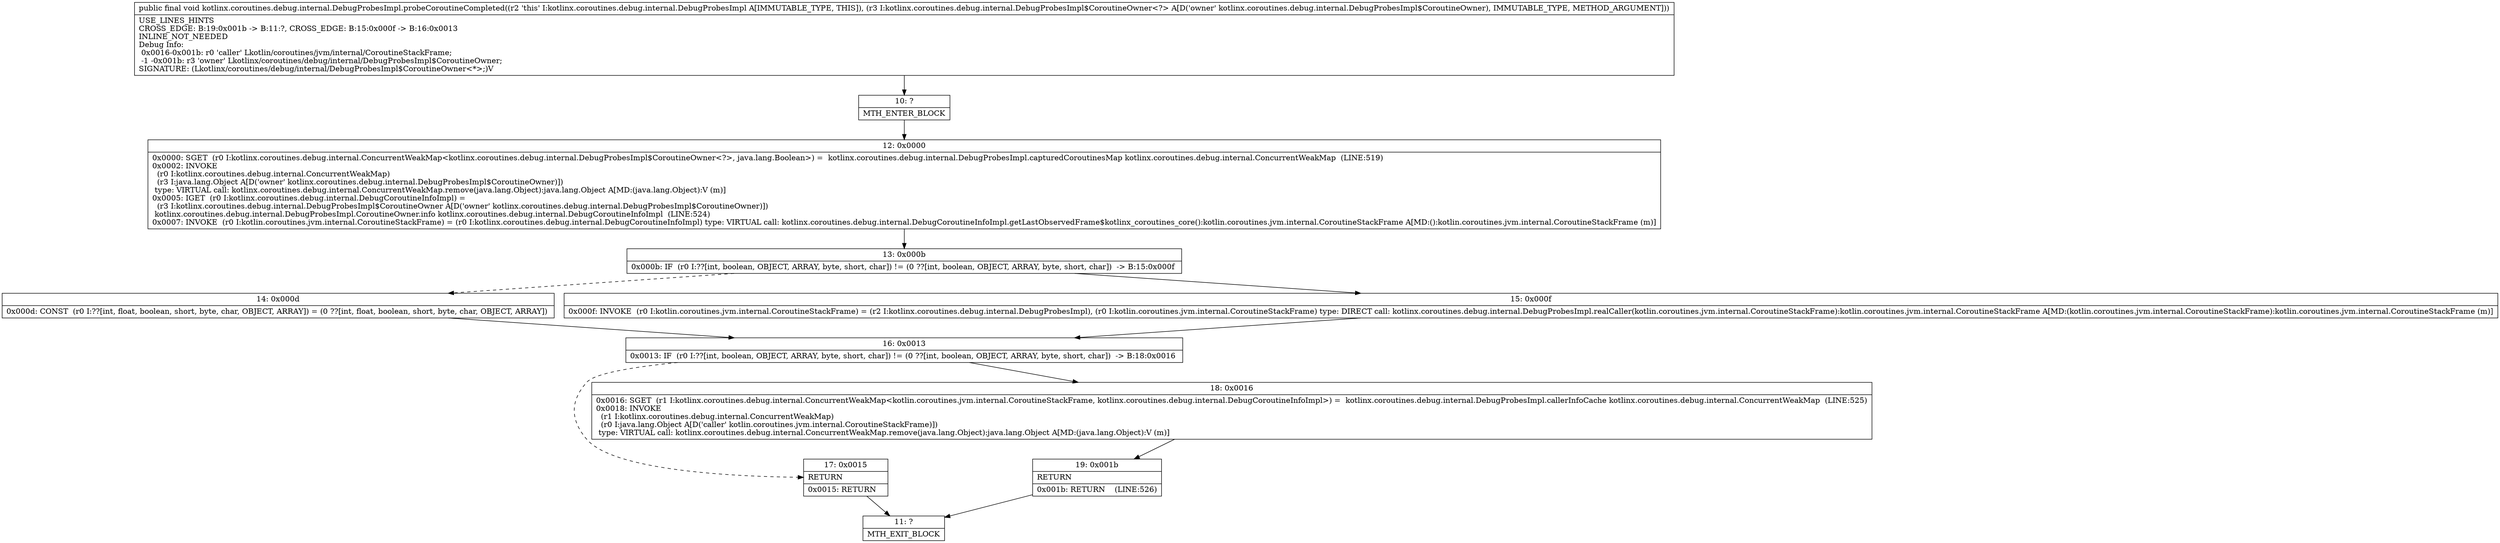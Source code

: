digraph "CFG forkotlinx.coroutines.debug.internal.DebugProbesImpl.probeCoroutineCompleted(Lkotlinx\/coroutines\/debug\/internal\/DebugProbesImpl$CoroutineOwner;)V" {
Node_10 [shape=record,label="{10\:\ ?|MTH_ENTER_BLOCK\l}"];
Node_12 [shape=record,label="{12\:\ 0x0000|0x0000: SGET  (r0 I:kotlinx.coroutines.debug.internal.ConcurrentWeakMap\<kotlinx.coroutines.debug.internal.DebugProbesImpl$CoroutineOwner\<?\>, java.lang.Boolean\>) =  kotlinx.coroutines.debug.internal.DebugProbesImpl.capturedCoroutinesMap kotlinx.coroutines.debug.internal.ConcurrentWeakMap  (LINE:519)\l0x0002: INVOKE  \l  (r0 I:kotlinx.coroutines.debug.internal.ConcurrentWeakMap)\l  (r3 I:java.lang.Object A[D('owner' kotlinx.coroutines.debug.internal.DebugProbesImpl$CoroutineOwner)])\l type: VIRTUAL call: kotlinx.coroutines.debug.internal.ConcurrentWeakMap.remove(java.lang.Object):java.lang.Object A[MD:(java.lang.Object):V (m)]\l0x0005: IGET  (r0 I:kotlinx.coroutines.debug.internal.DebugCoroutineInfoImpl) = \l  (r3 I:kotlinx.coroutines.debug.internal.DebugProbesImpl$CoroutineOwner A[D('owner' kotlinx.coroutines.debug.internal.DebugProbesImpl$CoroutineOwner)])\l kotlinx.coroutines.debug.internal.DebugProbesImpl.CoroutineOwner.info kotlinx.coroutines.debug.internal.DebugCoroutineInfoImpl  (LINE:524)\l0x0007: INVOKE  (r0 I:kotlin.coroutines.jvm.internal.CoroutineStackFrame) = (r0 I:kotlinx.coroutines.debug.internal.DebugCoroutineInfoImpl) type: VIRTUAL call: kotlinx.coroutines.debug.internal.DebugCoroutineInfoImpl.getLastObservedFrame$kotlinx_coroutines_core():kotlin.coroutines.jvm.internal.CoroutineStackFrame A[MD:():kotlin.coroutines.jvm.internal.CoroutineStackFrame (m)]\l}"];
Node_13 [shape=record,label="{13\:\ 0x000b|0x000b: IF  (r0 I:??[int, boolean, OBJECT, ARRAY, byte, short, char]) != (0 ??[int, boolean, OBJECT, ARRAY, byte, short, char])  \-\> B:15:0x000f \l}"];
Node_14 [shape=record,label="{14\:\ 0x000d|0x000d: CONST  (r0 I:??[int, float, boolean, short, byte, char, OBJECT, ARRAY]) = (0 ??[int, float, boolean, short, byte, char, OBJECT, ARRAY]) \l}"];
Node_16 [shape=record,label="{16\:\ 0x0013|0x0013: IF  (r0 I:??[int, boolean, OBJECT, ARRAY, byte, short, char]) != (0 ??[int, boolean, OBJECT, ARRAY, byte, short, char])  \-\> B:18:0x0016 \l}"];
Node_17 [shape=record,label="{17\:\ 0x0015|RETURN\l|0x0015: RETURN   \l}"];
Node_11 [shape=record,label="{11\:\ ?|MTH_EXIT_BLOCK\l}"];
Node_18 [shape=record,label="{18\:\ 0x0016|0x0016: SGET  (r1 I:kotlinx.coroutines.debug.internal.ConcurrentWeakMap\<kotlin.coroutines.jvm.internal.CoroutineStackFrame, kotlinx.coroutines.debug.internal.DebugCoroutineInfoImpl\>) =  kotlinx.coroutines.debug.internal.DebugProbesImpl.callerInfoCache kotlinx.coroutines.debug.internal.ConcurrentWeakMap  (LINE:525)\l0x0018: INVOKE  \l  (r1 I:kotlinx.coroutines.debug.internal.ConcurrentWeakMap)\l  (r0 I:java.lang.Object A[D('caller' kotlin.coroutines.jvm.internal.CoroutineStackFrame)])\l type: VIRTUAL call: kotlinx.coroutines.debug.internal.ConcurrentWeakMap.remove(java.lang.Object):java.lang.Object A[MD:(java.lang.Object):V (m)]\l}"];
Node_19 [shape=record,label="{19\:\ 0x001b|RETURN\l|0x001b: RETURN    (LINE:526)\l}"];
Node_15 [shape=record,label="{15\:\ 0x000f|0x000f: INVOKE  (r0 I:kotlin.coroutines.jvm.internal.CoroutineStackFrame) = (r2 I:kotlinx.coroutines.debug.internal.DebugProbesImpl), (r0 I:kotlin.coroutines.jvm.internal.CoroutineStackFrame) type: DIRECT call: kotlinx.coroutines.debug.internal.DebugProbesImpl.realCaller(kotlin.coroutines.jvm.internal.CoroutineStackFrame):kotlin.coroutines.jvm.internal.CoroutineStackFrame A[MD:(kotlin.coroutines.jvm.internal.CoroutineStackFrame):kotlin.coroutines.jvm.internal.CoroutineStackFrame (m)]\l}"];
MethodNode[shape=record,label="{public final void kotlinx.coroutines.debug.internal.DebugProbesImpl.probeCoroutineCompleted((r2 'this' I:kotlinx.coroutines.debug.internal.DebugProbesImpl A[IMMUTABLE_TYPE, THIS]), (r3 I:kotlinx.coroutines.debug.internal.DebugProbesImpl$CoroutineOwner\<?\> A[D('owner' kotlinx.coroutines.debug.internal.DebugProbesImpl$CoroutineOwner), IMMUTABLE_TYPE, METHOD_ARGUMENT]))  | USE_LINES_HINTS\lCROSS_EDGE: B:19:0x001b \-\> B:11:?, CROSS_EDGE: B:15:0x000f \-\> B:16:0x0013\lINLINE_NOT_NEEDED\lDebug Info:\l  0x0016\-0x001b: r0 'caller' Lkotlin\/coroutines\/jvm\/internal\/CoroutineStackFrame;\l  \-1 \-0x001b: r3 'owner' Lkotlinx\/coroutines\/debug\/internal\/DebugProbesImpl$CoroutineOwner;\lSIGNATURE: (Lkotlinx\/coroutines\/debug\/internal\/DebugProbesImpl$CoroutineOwner\<*\>;)V\l}"];
MethodNode -> Node_10;Node_10 -> Node_12;
Node_12 -> Node_13;
Node_13 -> Node_14[style=dashed];
Node_13 -> Node_15;
Node_14 -> Node_16;
Node_16 -> Node_17[style=dashed];
Node_16 -> Node_18;
Node_17 -> Node_11;
Node_18 -> Node_19;
Node_19 -> Node_11;
Node_15 -> Node_16;
}


